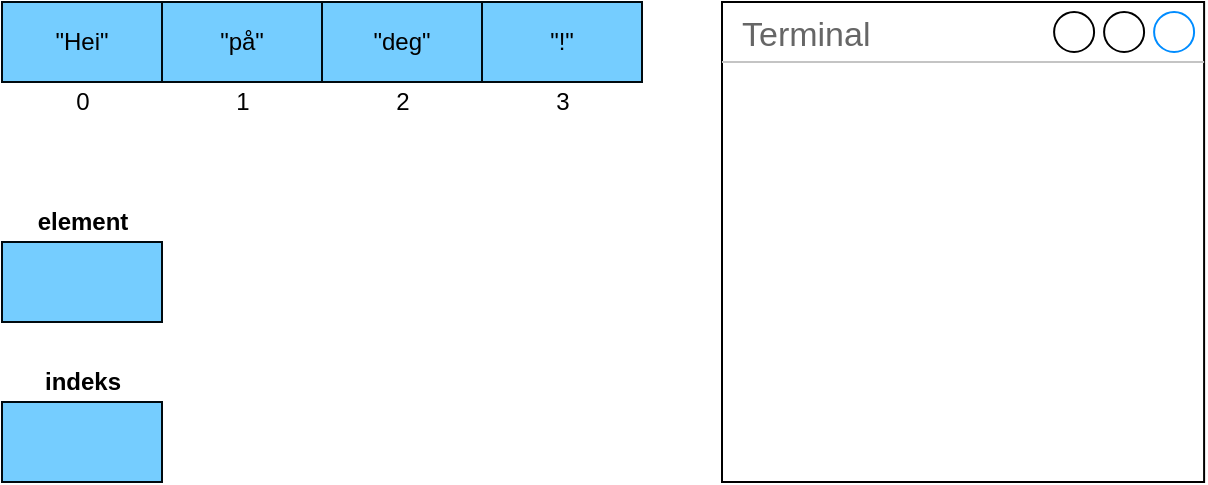 <mxfile version="16.1.2" type="device"><diagram id="omX1lqZvCYfbPj2tTXt_" name="Page-1"><mxGraphModel dx="944" dy="590" grid="1" gridSize="10" guides="1" tooltips="1" connect="1" arrows="1" fold="1" page="1" pageScale="1" pageWidth="827" pageHeight="1169" math="0" shadow="0"><root><mxCell id="0"/><mxCell id="1" parent="0"/><mxCell id="GuY4XxZisSOyjG-x9EIL-1" value="&quot;Hei&quot;" style="rounded=0;whiteSpace=wrap;html=1;fillColor=#75CDFF;strokeColor=#000A0F;" vertex="1" parent="1"><mxGeometry x="120" y="120" width="80" height="40" as="geometry"/></mxCell><mxCell id="GuY4XxZisSOyjG-x9EIL-2" value="&quot;på&quot;" style="rounded=0;whiteSpace=wrap;html=1;fillColor=#75CDFF;strokeColor=#000A0F;" vertex="1" parent="1"><mxGeometry x="200" y="120" width="80" height="40" as="geometry"/></mxCell><mxCell id="GuY4XxZisSOyjG-x9EIL-3" value="&quot;deg&quot;" style="rounded=0;whiteSpace=wrap;html=1;fillColor=#75CDFF;strokeColor=#000A0F;" vertex="1" parent="1"><mxGeometry x="280" y="120" width="80" height="40" as="geometry"/></mxCell><mxCell id="GuY4XxZisSOyjG-x9EIL-4" value="&quot;!&quot;" style="rounded=0;whiteSpace=wrap;html=1;fillColor=#75CDFF;strokeColor=#000A0F;" vertex="1" parent="1"><mxGeometry x="360" y="120" width="80" height="40" as="geometry"/></mxCell><mxCell id="GuY4XxZisSOyjG-x9EIL-5" value="0" style="text;html=1;align=center;verticalAlign=middle;resizable=0;points=[];autosize=1;strokeColor=none;fillColor=none;" vertex="1" parent="1"><mxGeometry x="150" y="160" width="20" height="20" as="geometry"/></mxCell><mxCell id="GuY4XxZisSOyjG-x9EIL-6" value="1" style="text;html=1;align=center;verticalAlign=middle;resizable=0;points=[];autosize=1;strokeColor=none;fillColor=none;" vertex="1" parent="1"><mxGeometry x="230" y="160" width="20" height="20" as="geometry"/></mxCell><mxCell id="GuY4XxZisSOyjG-x9EIL-7" value="2" style="text;html=1;align=center;verticalAlign=middle;resizable=0;points=[];autosize=1;strokeColor=none;fillColor=none;" vertex="1" parent="1"><mxGeometry x="310" y="160" width="20" height="20" as="geometry"/></mxCell><mxCell id="GuY4XxZisSOyjG-x9EIL-8" value="3" style="text;html=1;align=center;verticalAlign=middle;resizable=0;points=[];autosize=1;strokeColor=none;fillColor=none;" vertex="1" parent="1"><mxGeometry x="390" y="160" width="20" height="20" as="geometry"/></mxCell><mxCell id="GuY4XxZisSOyjG-x9EIL-9" value="Terminal" style="strokeWidth=1;shadow=0;dashed=0;align=center;html=1;shape=mxgraph.mockup.containers.window;align=left;verticalAlign=top;spacingLeft=8;strokeColor2=#008cff;strokeColor3=#c4c4c4;fontColor=#666666;mainText=;fontSize=17;labelBackgroundColor=none;" vertex="1" parent="1"><mxGeometry x="480" y="120" width="241.05" height="240" as="geometry"/></mxCell><mxCell id="GuY4XxZisSOyjG-x9EIL-12" value="" style="rounded=0;whiteSpace=wrap;html=1;fillColor=#75CDFF;strokeColor=#000A0F;" vertex="1" parent="1"><mxGeometry x="120" y="240" width="80" height="40" as="geometry"/></mxCell><mxCell id="GuY4XxZisSOyjG-x9EIL-13" value="&lt;b&gt;element&lt;/b&gt;" style="text;html=1;align=center;verticalAlign=middle;resizable=0;points=[];autosize=1;strokeColor=none;fillColor=none;" vertex="1" parent="1"><mxGeometry x="130" y="220" width="60" height="20" as="geometry"/></mxCell><mxCell id="GuY4XxZisSOyjG-x9EIL-17" value="" style="rounded=0;whiteSpace=wrap;html=1;fillColor=#75CDFF;strokeColor=#000A0F;" vertex="1" parent="1"><mxGeometry x="120" y="320" width="80" height="40" as="geometry"/></mxCell><mxCell id="GuY4XxZisSOyjG-x9EIL-18" value="&lt;b&gt;indeks&lt;/b&gt;" style="text;html=1;align=center;verticalAlign=middle;resizable=0;points=[];autosize=1;strokeColor=none;fillColor=none;" vertex="1" parent="1"><mxGeometry x="135" y="300" width="50" height="20" as="geometry"/></mxCell></root></mxGraphModel></diagram></mxfile>
